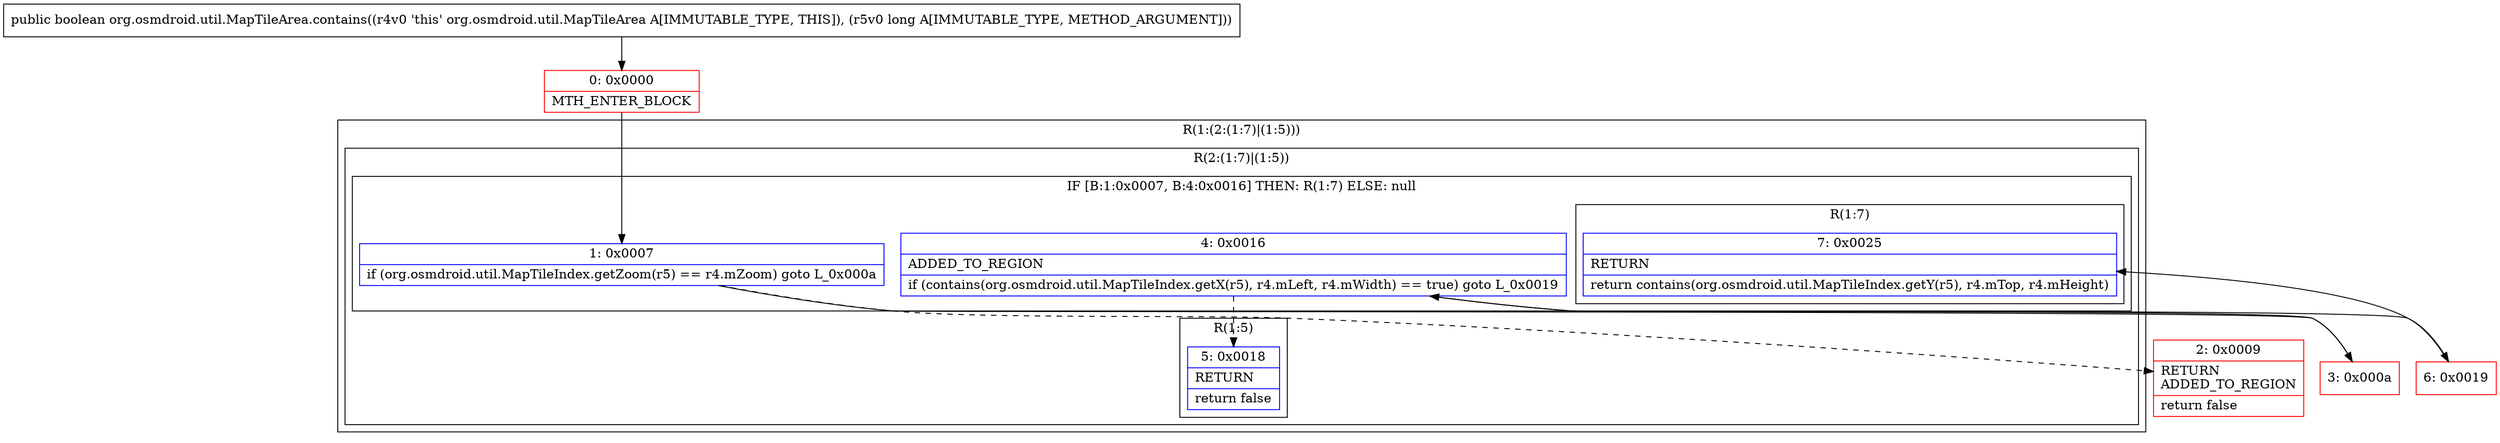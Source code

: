 digraph "CFG fororg.osmdroid.util.MapTileArea.contains(J)Z" {
subgraph cluster_Region_616413436 {
label = "R(1:(2:(1:7)|(1:5)))";
node [shape=record,color=blue];
subgraph cluster_Region_1035708886 {
label = "R(2:(1:7)|(1:5))";
node [shape=record,color=blue];
subgraph cluster_IfRegion_190343077 {
label = "IF [B:1:0x0007, B:4:0x0016] THEN: R(1:7) ELSE: null";
node [shape=record,color=blue];
Node_1 [shape=record,label="{1\:\ 0x0007|if (org.osmdroid.util.MapTileIndex.getZoom(r5) == r4.mZoom) goto L_0x000a\l}"];
Node_4 [shape=record,label="{4\:\ 0x0016|ADDED_TO_REGION\l|if (contains(org.osmdroid.util.MapTileIndex.getX(r5), r4.mLeft, r4.mWidth) == true) goto L_0x0019\l}"];
subgraph cluster_Region_1029427612 {
label = "R(1:7)";
node [shape=record,color=blue];
Node_7 [shape=record,label="{7\:\ 0x0025|RETURN\l|return contains(org.osmdroid.util.MapTileIndex.getY(r5), r4.mTop, r4.mHeight)\l}"];
}
}
subgraph cluster_Region_1953035411 {
label = "R(1:5)";
node [shape=record,color=blue];
Node_5 [shape=record,label="{5\:\ 0x0018|RETURN\l|return false\l}"];
}
}
}
Node_0 [shape=record,color=red,label="{0\:\ 0x0000|MTH_ENTER_BLOCK\l}"];
Node_2 [shape=record,color=red,label="{2\:\ 0x0009|RETURN\lADDED_TO_REGION\l|return false\l}"];
Node_3 [shape=record,color=red,label="{3\:\ 0x000a}"];
Node_6 [shape=record,color=red,label="{6\:\ 0x0019}"];
MethodNode[shape=record,label="{public boolean org.osmdroid.util.MapTileArea.contains((r4v0 'this' org.osmdroid.util.MapTileArea A[IMMUTABLE_TYPE, THIS]), (r5v0 long A[IMMUTABLE_TYPE, METHOD_ARGUMENT])) }"];
MethodNode -> Node_0;
Node_1 -> Node_2[style=dashed];
Node_1 -> Node_3;
Node_4 -> Node_5[style=dashed];
Node_4 -> Node_6;
Node_0 -> Node_1;
Node_3 -> Node_4;
Node_6 -> Node_7;
}

